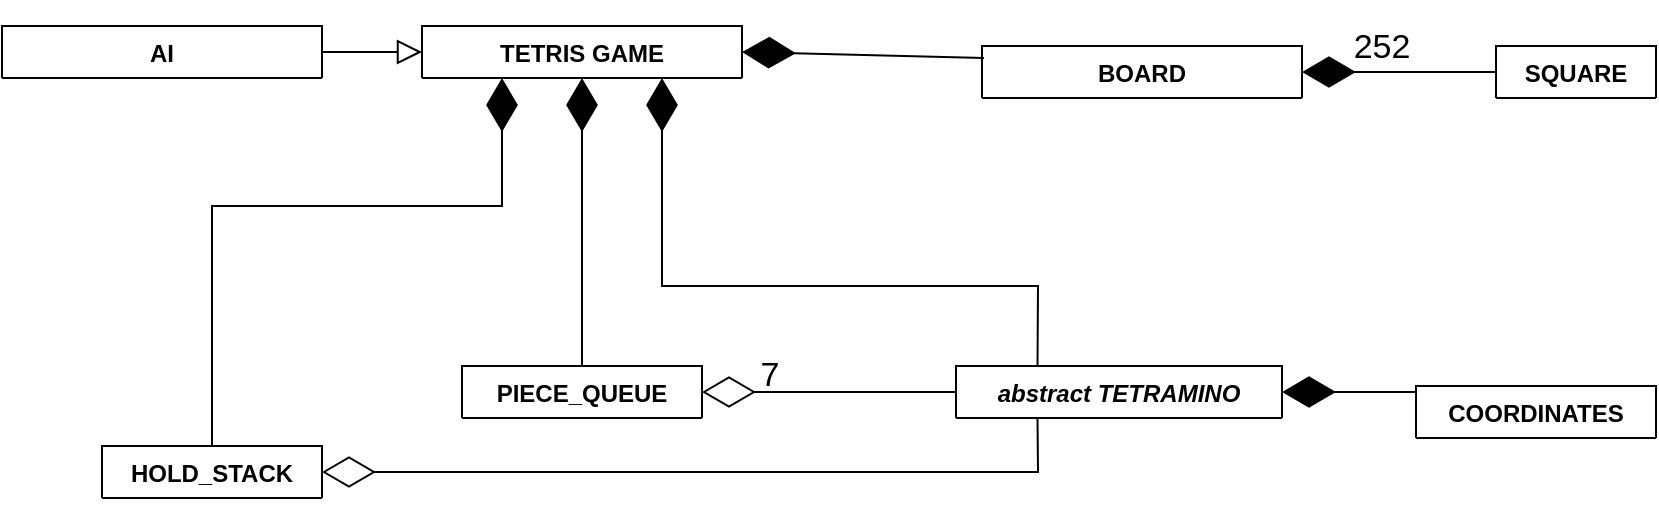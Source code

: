 <mxfile version="17.4.1" type="github">
  <diagram id="C5RBs43oDa-KdzZeNtuy" name="Page-1">
    <mxGraphModel dx="1401" dy="819" grid="1" gridSize="10" guides="1" tooltips="1" connect="1" arrows="1" fold="1" page="1" pageScale="1" pageWidth="827" pageHeight="1169" math="0" shadow="0">
      <root>
        <mxCell id="WIyWlLk6GJQsqaUBKTNV-0" />
        <mxCell id="WIyWlLk6GJQsqaUBKTNV-1" parent="WIyWlLk6GJQsqaUBKTNV-0" />
        <mxCell id="zkfFHV4jXpPFQw0GAbJ--0" value="TETRIS GAME" style="swimlane;fontStyle=1;align=center;verticalAlign=top;childLayout=stackLayout;horizontal=1;startSize=26;horizontalStack=0;resizeParent=1;resizeLast=0;collapsible=1;marginBottom=0;rounded=0;shadow=0;strokeWidth=1;" parent="WIyWlLk6GJQsqaUBKTNV-1" vertex="1" collapsed="1">
          <mxGeometry x="210" y="20" width="160" height="26" as="geometry">
            <mxRectangle x="210" y="20" width="270" height="476" as="alternateBounds" />
          </mxGeometry>
        </mxCell>
        <mxCell id="xHRKsY13K5-xNmJ_5paU-48" value="- linesCleared: int" style="text;align=left;verticalAlign=top;spacingLeft=4;spacingRight=4;overflow=hidden;rotatable=0;points=[[0,0.5],[1,0.5]];portConstraint=eastwest;rounded=0;shadow=0;html=0;" vertex="1" parent="zkfFHV4jXpPFQw0GAbJ--0">
          <mxGeometry y="26" width="270" height="26" as="geometry" />
        </mxCell>
        <mxCell id="xHRKsY13K5-xNmJ_5paU-50" value="- score: int" style="text;align=left;verticalAlign=top;spacingLeft=4;spacingRight=4;overflow=hidden;rotatable=0;points=[[0,0.5],[1,0.5]];portConstraint=eastwest;rounded=0;shadow=0;html=0;" vertex="1" parent="zkfFHV4jXpPFQw0GAbJ--0">
          <mxGeometry y="52" width="270" height="26" as="geometry" />
        </mxCell>
        <mxCell id="xHRKsY13K5-xNmJ_5paU-51" value="- level: int" style="text;align=left;verticalAlign=top;spacingLeft=4;spacingRight=4;overflow=hidden;rotatable=0;points=[[0,0.5],[1,0.5]];portConstraint=eastwest;rounded=0;shadow=0;html=0;" vertex="1" parent="zkfFHV4jXpPFQw0GAbJ--0">
          <mxGeometry y="78" width="270" height="26" as="geometry" />
        </mxCell>
        <mxCell id="xHRKsY13K5-xNmJ_5paU-53" value="- pointMapping: Dictionary&lt;int, int&gt;" style="text;align=left;verticalAlign=top;spacingLeft=4;spacingRight=4;overflow=hidden;rotatable=0;points=[[0,0.5],[1,0.5]];portConstraint=eastwest;rounded=0;shadow=0;html=0;" vertex="1" parent="zkfFHV4jXpPFQw0GAbJ--0">
          <mxGeometry y="104" width="270" height="26" as="geometry" />
        </mxCell>
        <mxCell id="xHRKsY13K5-xNmJ_5paU-54" value="- canHold: bool" style="text;align=left;verticalAlign=top;spacingLeft=4;spacingRight=4;overflow=hidden;rotatable=0;points=[[0,0.5],[1,0.5]];portConstraint=eastwest;rounded=0;shadow=0;html=0;" vertex="1" parent="zkfFHV4jXpPFQw0GAbJ--0">
          <mxGeometry y="130" width="270" height="26" as="geometry" />
        </mxCell>
        <mxCell id="xHRKsY13K5-xNmJ_5paU-55" value="- isLost: bool" style="text;align=left;verticalAlign=top;spacingLeft=4;spacingRight=4;overflow=hidden;rotatable=0;points=[[0,0.5],[1,0.5]];portConstraint=eastwest;rounded=0;shadow=0;html=0;" vertex="1" parent="zkfFHV4jXpPFQw0GAbJ--0">
          <mxGeometry y="156" width="270" height="26" as="geometry" />
        </mxCell>
        <mxCell id="zkfFHV4jXpPFQw0GAbJ--4" value="" style="line;html=1;strokeWidth=1;align=left;verticalAlign=middle;spacingTop=-1;spacingLeft=3;spacingRight=3;rotatable=0;labelPosition=right;points=[];portConstraint=eastwest;" parent="zkfFHV4jXpPFQw0GAbJ--0" vertex="1">
          <mxGeometry y="182" width="270" height="8" as="geometry" />
        </mxCell>
        <mxCell id="xHRKsY13K5-xNmJ_5paU-56" value="+ CheckValidMove(Coordinates[] previous): bool" style="text;align=left;verticalAlign=top;spacingLeft=4;spacingRight=4;overflow=hidden;rotatable=0;points=[[0,0.5],[1,0.5]];portConstraint=eastwest;rounded=0;shadow=0;html=0;" vertex="1" parent="zkfFHV4jXpPFQw0GAbJ--0">
          <mxGeometry y="190" width="270" height="26" as="geometry" />
        </mxCell>
        <mxCell id="xHRKsY13K5-xNmJ_5paU-58" value="+ DropPiece(): int" style="text;align=left;verticalAlign=top;spacingLeft=4;spacingRight=4;overflow=hidden;rotatable=0;points=[[0,0.5],[1,0.5]];portConstraint=eastwest;rounded=0;shadow=0;html=0;" vertex="1" parent="zkfFHV4jXpPFQw0GAbJ--0">
          <mxGeometry y="216" width="270" height="26" as="geometry" />
        </mxCell>
        <mxCell id="xHRKsY13K5-xNmJ_5paU-57" value="+ RotatePiece(): void" style="text;align=left;verticalAlign=top;spacingLeft=4;spacingRight=4;overflow=hidden;rotatable=0;points=[[0,0.5],[1,0.5]];portConstraint=eastwest;rounded=0;shadow=0;html=0;" vertex="1" parent="zkfFHV4jXpPFQw0GAbJ--0">
          <mxGeometry y="242" width="270" height="26" as="geometry" />
        </mxCell>
        <mxCell id="xHRKsY13K5-xNmJ_5paU-61" value="+ ShiftDown(): bool" style="text;align=left;verticalAlign=top;spacingLeft=4;spacingRight=4;overflow=hidden;rotatable=0;points=[[0,0.5],[1,0.5]];portConstraint=eastwest;rounded=0;shadow=0;html=0;" vertex="1" parent="zkfFHV4jXpPFQw0GAbJ--0">
          <mxGeometry y="268" width="270" height="26" as="geometry" />
        </mxCell>
        <mxCell id="xHRKsY13K5-xNmJ_5paU-62" value="+ ShiftUp(int rows): void" style="text;align=left;verticalAlign=top;spacingLeft=4;spacingRight=4;overflow=hidden;rotatable=0;points=[[0,0.5],[1,0.5]];portConstraint=eastwest;rounded=0;shadow=0;html=0;" vertex="1" parent="zkfFHV4jXpPFQw0GAbJ--0">
          <mxGeometry y="294" width="270" height="26" as="geometry" />
        </mxCell>
        <mxCell id="xHRKsY13K5-xNmJ_5paU-60" value="+ ShiftLeft(): bool" style="text;align=left;verticalAlign=top;spacingLeft=4;spacingRight=4;overflow=hidden;rotatable=0;points=[[0,0.5],[1,0.5]];portConstraint=eastwest;rounded=0;shadow=0;html=0;" vertex="1" parent="zkfFHV4jXpPFQw0GAbJ--0">
          <mxGeometry y="320" width="270" height="26" as="geometry" />
        </mxCell>
        <mxCell id="xHRKsY13K5-xNmJ_5paU-63" value="+ ShiftRight(): bool " style="text;align=left;verticalAlign=top;spacingLeft=4;spacingRight=4;overflow=hidden;rotatable=0;points=[[0,0.5],[1,0.5]];portConstraint=eastwest;rounded=0;shadow=0;html=0;" vertex="1" parent="zkfFHV4jXpPFQw0GAbJ--0">
          <mxGeometry y="346" width="270" height="26" as="geometry" />
        </mxCell>
        <mxCell id="xHRKsY13K5-xNmJ_5paU-59" value="+ HoldPiece(): void" style="text;align=left;verticalAlign=top;spacingLeft=4;spacingRight=4;overflow=hidden;rotatable=0;points=[[0,0.5],[1,0.5]];portConstraint=eastwest;rounded=0;shadow=0;html=0;" vertex="1" parent="zkfFHV4jXpPFQw0GAbJ--0">
          <mxGeometry y="372" width="270" height="26" as="geometry" />
        </mxCell>
        <mxCell id="xHRKsY13K5-xNmJ_5paU-66" value="+StartNextMove(): void" style="text;align=left;verticalAlign=top;spacingLeft=4;spacingRight=4;overflow=hidden;rotatable=0;points=[[0,0.5],[1,0.5]];portConstraint=eastwest;rounded=0;shadow=0;html=0;" vertex="1" parent="zkfFHV4jXpPFQw0GAbJ--0">
          <mxGeometry y="398" width="270" height="26" as="geometry" />
        </mxCell>
        <mxCell id="xHRKsY13K5-xNmJ_5paU-64" value="- AddRandomPieceToQueue(): Tetramino" style="text;align=left;verticalAlign=top;spacingLeft=4;spacingRight=4;overflow=hidden;rotatable=0;points=[[0,0.5],[1,0.5]];portConstraint=eastwest;rounded=0;shadow=0;html=0;" vertex="1" parent="zkfFHV4jXpPFQw0GAbJ--0">
          <mxGeometry y="424" width="270" height="26" as="geometry" />
        </mxCell>
        <mxCell id="xHRKsY13K5-xNmJ_5paU-65" value="- CheckEndMove(Coordinates[] piece): bool" style="text;align=left;verticalAlign=top;spacingLeft=4;spacingRight=4;overflow=hidden;rotatable=0;points=[[0,0.5],[1,0.5]];portConstraint=eastwest;rounded=0;shadow=0;html=0;" vertex="1" parent="zkfFHV4jXpPFQw0GAbJ--0">
          <mxGeometry y="450" width="270" height="26" as="geometry" />
        </mxCell>
        <mxCell id="zkfFHV4jXpPFQw0GAbJ--6" value="AI" style="swimlane;fontStyle=1;align=center;verticalAlign=top;childLayout=stackLayout;horizontal=1;startSize=26;horizontalStack=0;resizeParent=1;resizeLast=0;collapsible=1;marginBottom=0;rounded=0;shadow=0;strokeWidth=1;" parent="WIyWlLk6GJQsqaUBKTNV-1" vertex="1" collapsed="1">
          <mxGeometry y="20" width="160" height="26" as="geometry">
            <mxRectangle y="20" width="180" height="250" as="alternateBounds" />
          </mxGeometry>
        </mxCell>
        <mxCell id="zkfFHV4jXpPFQw0GAbJ--8" value="- bumpinessWeight: double&#xa;" style="text;align=left;verticalAlign=top;spacingLeft=4;spacingRight=4;overflow=hidden;rotatable=0;points=[[0,0.5],[1,0.5]];portConstraint=eastwest;rounded=0;shadow=0;html=0;" parent="zkfFHV4jXpPFQw0GAbJ--6" vertex="1">
          <mxGeometry y="26" width="180" height="26" as="geometry" />
        </mxCell>
        <mxCell id="zkfFHV4jXpPFQw0GAbJ--11" value="- heightWeight: double&#xa;" style="text;align=left;verticalAlign=top;spacingLeft=4;spacingRight=4;overflow=hidden;rotatable=0;points=[[0,0.5],[1,0.5]];portConstraint=eastwest;" parent="zkfFHV4jXpPFQw0GAbJ--6" vertex="1">
          <mxGeometry y="52" width="180" height="26" as="geometry" />
        </mxCell>
        <mxCell id="xHRKsY13K5-xNmJ_5paU-29" value="- holeWeight: double" style="text;align=left;verticalAlign=top;spacingLeft=4;spacingRight=4;overflow=hidden;rotatable=0;points=[[0,0.5],[1,0.5]];portConstraint=eastwest;" vertex="1" parent="zkfFHV4jXpPFQw0GAbJ--6">
          <mxGeometry y="78" width="180" height="26" as="geometry" />
        </mxCell>
        <mxCell id="xHRKsY13K5-xNmJ_5paU-30" value="- linesWeight: double&#xa;" style="text;align=left;verticalAlign=top;spacingLeft=4;spacingRight=4;overflow=hidden;rotatable=0;points=[[0,0.5],[1,0.5]];portConstraint=eastwest;" vertex="1" parent="zkfFHV4jXpPFQw0GAbJ--6">
          <mxGeometry y="104" width="180" height="26" as="geometry" />
        </mxCell>
        <mxCell id="zkfFHV4jXpPFQw0GAbJ--9" value="" style="line;html=1;strokeWidth=1;align=left;verticalAlign=middle;spacingTop=-1;spacingLeft=3;spacingRight=3;rotatable=0;labelPosition=right;points=[];portConstraint=eastwest;" parent="zkfFHV4jXpPFQw0GAbJ--6" vertex="1">
          <mxGeometry y="130" width="180" height="10" as="geometry" />
        </mxCell>
        <mxCell id="xHRKsY13K5-xNmJ_5paU-31" value="- AIDrop(): int" style="text;align=left;verticalAlign=top;spacingLeft=4;spacingRight=4;overflow=hidden;rotatable=0;points=[[0,0.5],[1,0.5]];portConstraint=eastwest;" vertex="1" parent="zkfFHV4jXpPFQw0GAbJ--6">
          <mxGeometry y="140" width="180" height="26" as="geometry" />
        </mxCell>
        <mxCell id="xHRKsY13K5-xNmJ_5paU-32" value="- AIDown(): bool" style="text;align=left;verticalAlign=top;spacingLeft=4;spacingRight=4;overflow=hidden;rotatable=0;points=[[0,0.5],[1,0.5]];portConstraint=eastwest;" vertex="1" parent="zkfFHV4jXpPFQw0GAbJ--6">
          <mxGeometry y="166" width="180" height="26" as="geometry" />
        </mxCell>
        <mxCell id="xHRKsY13K5-xNmJ_5paU-34" value="- ComputeMoveScore(): double" style="text;align=left;verticalAlign=top;spacingLeft=4;spacingRight=4;overflow=hidden;rotatable=0;points=[[0,0.5],[1,0.5]];portConstraint=eastwest;" vertex="1" parent="zkfFHV4jXpPFQw0GAbJ--6">
          <mxGeometry y="192" width="180" height="26" as="geometry" />
        </mxCell>
        <mxCell id="xHRKsY13K5-xNmJ_5paU-33" value="+ ComputeMove(): void" style="text;align=left;verticalAlign=top;spacingLeft=4;spacingRight=4;overflow=hidden;rotatable=0;points=[[0,0.5],[1,0.5]];portConstraint=eastwest;" vertex="1" parent="zkfFHV4jXpPFQw0GAbJ--6">
          <mxGeometry y="218" width="180" height="26" as="geometry" />
        </mxCell>
        <mxCell id="zkfFHV4jXpPFQw0GAbJ--12" value="" style="endArrow=block;endSize=10;endFill=0;shadow=0;strokeWidth=1;rounded=0;edgeStyle=elbowEdgeStyle;elbow=vertical;" parent="WIyWlLk6GJQsqaUBKTNV-1" source="zkfFHV4jXpPFQw0GAbJ--6" target="zkfFHV4jXpPFQw0GAbJ--0" edge="1">
          <mxGeometry width="160" relative="1" as="geometry">
            <mxPoint x="200" y="203" as="sourcePoint" />
            <mxPoint x="200" y="203" as="targetPoint" />
          </mxGeometry>
        </mxCell>
        <mxCell id="zkfFHV4jXpPFQw0GAbJ--17" value="BOARD" style="swimlane;fontStyle=1;align=center;verticalAlign=top;childLayout=stackLayout;horizontal=1;startSize=26;horizontalStack=0;resizeParent=1;resizeLast=0;collapsible=1;marginBottom=0;rounded=0;shadow=0;strokeWidth=1;" parent="WIyWlLk6GJQsqaUBKTNV-1" vertex="1" collapsed="1">
          <mxGeometry x="490" y="30" width="160" height="26" as="geometry">
            <mxRectangle x="570" y="30" width="230" height="320" as="alternateBounds" />
          </mxGeometry>
        </mxCell>
        <mxCell id="zkfFHV4jXpPFQw0GAbJ--18" value="- WIDTH: const int" style="text;align=left;verticalAlign=top;spacingLeft=4;spacingRight=4;overflow=hidden;rotatable=0;points=[[0,0.5],[1,0.5]];portConstraint=eastwest;" parent="zkfFHV4jXpPFQw0GAbJ--17" vertex="1">
          <mxGeometry y="26" width="230" height="26" as="geometry" />
        </mxCell>
        <mxCell id="zkfFHV4jXpPFQw0GAbJ--19" value="- HEIGHT: const int" style="text;align=left;verticalAlign=top;spacingLeft=4;spacingRight=4;overflow=hidden;rotatable=0;points=[[0,0.5],[1,0.5]];portConstraint=eastwest;rounded=0;shadow=0;html=0;" parent="zkfFHV4jXpPFQw0GAbJ--17" vertex="1">
          <mxGeometry y="52" width="230" height="26" as="geometry" />
        </mxCell>
        <mxCell id="xHRKsY13K5-xNmJ_5paU-68" value="- board: Square[,]" style="text;align=left;verticalAlign=top;spacingLeft=4;spacingRight=4;overflow=hidden;rotatable=0;points=[[0,0.5],[1,0.5]];portConstraint=eastwest;rounded=0;shadow=0;html=0;" vertex="1" parent="zkfFHV4jXpPFQw0GAbJ--17">
          <mxGeometry y="78" width="230" height="26" as="geometry" />
        </mxCell>
        <mxCell id="xHRKsY13K5-xNmJ_5paU-67" value="- UIBoard: Square[]" style="text;align=left;verticalAlign=top;spacingLeft=4;spacingRight=4;overflow=hidden;rotatable=0;points=[[0,0.5],[1,0.5]];portConstraint=eastwest;rounded=0;shadow=0;html=0;" vertex="1" parent="zkfFHV4jXpPFQw0GAbJ--17">
          <mxGeometry y="104" width="230" height="26" as="geometry" />
        </mxCell>
        <mxCell id="zkfFHV4jXpPFQw0GAbJ--23" value="" style="line;html=1;strokeWidth=1;align=left;verticalAlign=middle;spacingTop=-1;spacingLeft=3;spacingRight=3;rotatable=0;labelPosition=right;points=[];portConstraint=eastwest;" parent="zkfFHV4jXpPFQw0GAbJ--17" vertex="1">
          <mxGeometry y="130" width="230" height="8" as="geometry" />
        </mxCell>
        <mxCell id="zkfFHV4jXpPFQw0GAbJ--22" value="+ DeletePiece(Coordinates[] piece): void" style="text;align=left;verticalAlign=top;spacingLeft=4;spacingRight=4;overflow=hidden;rotatable=0;points=[[0,0.5],[1,0.5]];portConstraint=eastwest;rounded=0;shadow=0;html=0;" parent="zkfFHV4jXpPFQw0GAbJ--17" vertex="1">
          <mxGeometry y="138" width="230" height="26" as="geometry" />
        </mxCell>
        <mxCell id="xHRKsY13K5-xNmJ_5paU-70" value="+ CheckWin(): bool" style="text;align=left;verticalAlign=top;spacingLeft=4;spacingRight=4;overflow=hidden;rotatable=0;points=[[0,0.5],[1,0.5]];portConstraint=eastwest;rounded=0;shadow=0;html=0;" vertex="1" parent="zkfFHV4jXpPFQw0GAbJ--17">
          <mxGeometry y="164" width="230" height="26" as="geometry" />
        </mxCell>
        <mxCell id="xHRKsY13K5-xNmJ_5paU-69" value="+ ClearRow(): void" style="text;align=left;verticalAlign=top;spacingLeft=4;spacingRight=4;overflow=hidden;rotatable=0;points=[[0,0.5],[1,0.5]];portConstraint=eastwest;rounded=0;shadow=0;html=0;" vertex="1" parent="zkfFHV4jXpPFQw0GAbJ--17">
          <mxGeometry y="190" width="230" height="26" as="geometry" />
        </mxCell>
        <mxCell id="zkfFHV4jXpPFQw0GAbJ--24" value="+ CheckFullRows(): int" style="text;align=left;verticalAlign=top;spacingLeft=4;spacingRight=4;overflow=hidden;rotatable=0;points=[[0,0.5],[1,0.5]];portConstraint=eastwest;" parent="zkfFHV4jXpPFQw0GAbJ--17" vertex="1">
          <mxGeometry y="216" width="230" height="26" as="geometry" />
        </mxCell>
        <mxCell id="xHRKsY13K5-xNmJ_5paU-72" value="+ TotalHeight(): int" style="text;align=left;verticalAlign=top;spacingLeft=4;spacingRight=4;overflow=hidden;rotatable=0;points=[[0,0.5],[1,0.5]];portConstraint=eastwest;rounded=0;shadow=0;html=0;" vertex="1" parent="zkfFHV4jXpPFQw0GAbJ--17">
          <mxGeometry y="242" width="230" height="26" as="geometry" />
        </mxCell>
        <mxCell id="xHRKsY13K5-xNmJ_5paU-73" value="+ Bumpiness(): int" style="text;align=left;verticalAlign=top;spacingLeft=4;spacingRight=4;overflow=hidden;rotatable=0;points=[[0,0.5],[1,0.5]];portConstraint=eastwest;rounded=0;shadow=0;html=0;" vertex="1" parent="zkfFHV4jXpPFQw0GAbJ--17">
          <mxGeometry y="268" width="230" height="26" as="geometry" />
        </mxCell>
        <mxCell id="xHRKsY13K5-xNmJ_5paU-71" value="+ CountHoles(): int" style="text;align=left;verticalAlign=top;spacingLeft=4;spacingRight=4;overflow=hidden;rotatable=0;points=[[0,0.5],[1,0.5]];portConstraint=eastwest;rounded=0;shadow=0;html=0;" vertex="1" parent="zkfFHV4jXpPFQw0GAbJ--17">
          <mxGeometry y="294" width="230" height="26" as="geometry" />
        </mxCell>
        <mxCell id="xHRKsY13K5-xNmJ_5paU-1" value="" style="endArrow=diamondThin;endFill=1;endSize=24;html=1;rounded=0;entryX=1;entryY=0.5;entryDx=0;entryDy=0;exitX=0.006;exitY=0.231;exitDx=0;exitDy=0;exitPerimeter=0;" edge="1" parent="WIyWlLk6GJQsqaUBKTNV-1" source="zkfFHV4jXpPFQw0GAbJ--18" target="xHRKsY13K5-xNmJ_5paU-48">
          <mxGeometry width="160" relative="1" as="geometry">
            <mxPoint x="410" y="90" as="sourcePoint" />
            <mxPoint x="370" y="52" as="targetPoint" />
          </mxGeometry>
        </mxCell>
        <mxCell id="xHRKsY13K5-xNmJ_5paU-3" value="SQUARE" style="swimlane;fontStyle=1;align=center;verticalAlign=top;childLayout=stackLayout;horizontal=1;startSize=26;horizontalStack=0;resizeParent=1;resizeParentMax=0;resizeLast=0;collapsible=1;marginBottom=0;" vertex="1" collapsed="1" parent="WIyWlLk6GJQsqaUBKTNV-1">
          <mxGeometry x="747" y="30" width="80" height="26" as="geometry">
            <mxRectangle x="890" y="30" width="160" height="78" as="alternateBounds" />
          </mxGeometry>
        </mxCell>
        <mxCell id="xHRKsY13K5-xNmJ_5paU-4" value="- position: int" style="text;strokeColor=none;fillColor=none;align=left;verticalAlign=top;spacingLeft=4;spacingRight=4;overflow=hidden;rotatable=0;points=[[0,0.5],[1,0.5]];portConstraint=eastwest;" vertex="1" parent="xHRKsY13K5-xNmJ_5paU-3">
          <mxGeometry y="26" width="160" height="26" as="geometry" />
        </mxCell>
        <mxCell id="xHRKsY13K5-xNmJ_5paU-44" value="- type: int" style="text;strokeColor=none;fillColor=none;align=left;verticalAlign=top;spacingLeft=4;spacingRight=4;overflow=hidden;rotatable=0;points=[[0,0.5],[1,0.5]];portConstraint=eastwest;" vertex="1" parent="xHRKsY13K5-xNmJ_5paU-3">
          <mxGeometry y="52" width="160" height="26" as="geometry" />
        </mxCell>
        <mxCell id="xHRKsY13K5-xNmJ_5paU-7" value="" style="endArrow=diamondThin;endFill=1;endSize=24;html=1;rounded=0;exitX=0;exitY=0.5;exitDx=0;exitDy=0;entryX=1;entryY=0.5;entryDx=0;entryDy=0;" edge="1" parent="WIyWlLk6GJQsqaUBKTNV-1" source="xHRKsY13K5-xNmJ_5paU-4" target="zkfFHV4jXpPFQw0GAbJ--18">
          <mxGeometry width="160" relative="1" as="geometry">
            <mxPoint x="410" y="240" as="sourcePoint" />
            <mxPoint x="570" y="240" as="targetPoint" />
          </mxGeometry>
        </mxCell>
        <mxCell id="xHRKsY13K5-xNmJ_5paU-8" value="HOLD_STACK" style="swimlane;fontStyle=1;align=center;verticalAlign=top;childLayout=stackLayout;horizontal=1;startSize=26;horizontalStack=0;resizeParent=1;resizeParentMax=0;resizeLast=0;collapsible=1;marginBottom=0;" vertex="1" collapsed="1" parent="WIyWlLk6GJQsqaUBKTNV-1">
          <mxGeometry x="50" y="230" width="110" height="26" as="geometry">
            <mxRectangle y="800" width="160" height="190" as="alternateBounds" />
          </mxGeometry>
        </mxCell>
        <mxCell id="xHRKsY13K5-xNmJ_5paU-9" value="- depth: int" style="text;strokeColor=none;fillColor=none;align=left;verticalAlign=top;spacingLeft=4;spacingRight=4;overflow=hidden;rotatable=0;points=[[0,0.5],[1,0.5]];portConstraint=eastwest;" vertex="1" parent="xHRKsY13K5-xNmJ_5paU-8">
          <mxGeometry y="26" width="160" height="26" as="geometry" />
        </mxCell>
        <mxCell id="xHRKsY13K5-xNmJ_5paU-35" value="- isFull: bool" style="text;align=left;verticalAlign=top;spacingLeft=4;spacingRight=4;overflow=hidden;rotatable=0;points=[[0,0.5],[1,0.5]];portConstraint=eastwest;" vertex="1" parent="xHRKsY13K5-xNmJ_5paU-8">
          <mxGeometry y="52" width="160" height="26" as="geometry" />
        </mxCell>
        <mxCell id="xHRKsY13K5-xNmJ_5paU-39" value="- top: int" style="text;align=left;verticalAlign=top;spacingLeft=4;spacingRight=4;overflow=hidden;rotatable=0;points=[[0,0.5],[1,0.5]];portConstraint=eastwest;" vertex="1" parent="xHRKsY13K5-xNmJ_5paU-8">
          <mxGeometry y="78" width="160" height="26" as="geometry" />
        </mxCell>
        <mxCell id="xHRKsY13K5-xNmJ_5paU-37" value="- objects: T" style="text;align=left;verticalAlign=top;spacingLeft=4;spacingRight=4;overflow=hidden;rotatable=0;points=[[0,0.5],[1,0.5]];portConstraint=eastwest;" vertex="1" parent="xHRKsY13K5-xNmJ_5paU-8">
          <mxGeometry y="104" width="160" height="26" as="geometry" />
        </mxCell>
        <mxCell id="xHRKsY13K5-xNmJ_5paU-10" value="" style="line;strokeWidth=1;fillColor=none;align=left;verticalAlign=middle;spacingTop=-1;spacingLeft=3;spacingRight=3;rotatable=0;labelPosition=right;points=[];portConstraint=eastwest;" vertex="1" parent="xHRKsY13K5-xNmJ_5paU-8">
          <mxGeometry y="130" width="160" height="8" as="geometry" />
        </mxCell>
        <mxCell id="xHRKsY13K5-xNmJ_5paU-36" value="+ Push(T element): void" style="text;align=left;verticalAlign=top;spacingLeft=4;spacingRight=4;overflow=hidden;rotatable=0;points=[[0,0.5],[1,0.5]];portConstraint=eastwest;" vertex="1" parent="xHRKsY13K5-xNmJ_5paU-8">
          <mxGeometry y="138" width="160" height="26" as="geometry" />
        </mxCell>
        <mxCell id="xHRKsY13K5-xNmJ_5paU-11" value="+ Pop(): T" style="text;strokeColor=none;fillColor=none;align=left;verticalAlign=top;spacingLeft=4;spacingRight=4;overflow=hidden;rotatable=0;points=[[0,0.5],[1,0.5]];portConstraint=eastwest;" vertex="1" parent="xHRKsY13K5-xNmJ_5paU-8">
          <mxGeometry y="164" width="160" height="26" as="geometry" />
        </mxCell>
        <mxCell id="xHRKsY13K5-xNmJ_5paU-12" value="PIECE_QUEUE" style="swimlane;fontStyle=1;align=center;verticalAlign=top;childLayout=stackLayout;horizontal=1;startSize=26;horizontalStack=0;resizeParent=1;resizeParentMax=0;resizeLast=0;collapsible=1;marginBottom=0;" vertex="1" collapsed="1" parent="WIyWlLk6GJQsqaUBKTNV-1">
          <mxGeometry x="230" y="190" width="120" height="26" as="geometry">
            <mxRectangle x="235" y="660" width="160" height="190" as="alternateBounds" />
          </mxGeometry>
        </mxCell>
        <mxCell id="xHRKsY13K5-xNmJ_5paU-13" value="- back: int" style="text;strokeColor=none;fillColor=none;align=left;verticalAlign=top;spacingLeft=4;spacingRight=4;overflow=hidden;rotatable=0;points=[[0,0.5],[1,0.5]];portConstraint=eastwest;" vertex="1" parent="xHRKsY13K5-xNmJ_5paU-12">
          <mxGeometry y="26" width="160" height="26" as="geometry" />
        </mxCell>
        <mxCell id="xHRKsY13K5-xNmJ_5paU-40" value="- front: int" style="text;strokeColor=none;fillColor=none;align=left;verticalAlign=top;spacingLeft=4;spacingRight=4;overflow=hidden;rotatable=0;points=[[0,0.5],[1,0.5]];portConstraint=eastwest;" vertex="1" parent="xHRKsY13K5-xNmJ_5paU-12">
          <mxGeometry y="52" width="160" height="26" as="geometry" />
        </mxCell>
        <mxCell id="xHRKsY13K5-xNmJ_5paU-42" value="- isFull: bool" style="text;strokeColor=none;fillColor=none;align=left;verticalAlign=top;spacingLeft=4;spacingRight=4;overflow=hidden;rotatable=0;points=[[0,0.5],[1,0.5]];portConstraint=eastwest;" vertex="1" parent="xHRKsY13K5-xNmJ_5paU-12">
          <mxGeometry y="78" width="160" height="26" as="geometry" />
        </mxCell>
        <mxCell id="xHRKsY13K5-xNmJ_5paU-14" value="" style="line;strokeWidth=1;fillColor=none;align=left;verticalAlign=middle;spacingTop=-1;spacingLeft=3;spacingRight=3;rotatable=0;labelPosition=right;points=[];portConstraint=eastwest;" vertex="1" parent="xHRKsY13K5-xNmJ_5paU-12">
          <mxGeometry y="104" width="160" height="8" as="geometry" />
        </mxCell>
        <mxCell id="xHRKsY13K5-xNmJ_5paU-41" value="+ Dequeue(): T" style="text;strokeColor=none;fillColor=none;align=left;verticalAlign=top;spacingLeft=4;spacingRight=4;overflow=hidden;rotatable=0;points=[[0,0.5],[1,0.5]];portConstraint=eastwest;" vertex="1" parent="xHRKsY13K5-xNmJ_5paU-12">
          <mxGeometry y="112" width="160" height="26" as="geometry" />
        </mxCell>
        <mxCell id="xHRKsY13K5-xNmJ_5paU-43" value="+ Enqueue(T element): void" style="text;strokeColor=none;fillColor=none;align=left;verticalAlign=top;spacingLeft=4;spacingRight=4;overflow=hidden;rotatable=0;points=[[0,0.5],[1,0.5]];portConstraint=eastwest;" vertex="1" parent="xHRKsY13K5-xNmJ_5paU-12">
          <mxGeometry y="138" width="160" height="26" as="geometry" />
        </mxCell>
        <mxCell id="xHRKsY13K5-xNmJ_5paU-15" value="+ GetFrontPiece(): T" style="text;strokeColor=none;fillColor=none;align=left;verticalAlign=top;spacingLeft=4;spacingRight=4;overflow=hidden;rotatable=0;points=[[0,0.5],[1,0.5]];portConstraint=eastwest;" vertex="1" parent="xHRKsY13K5-xNmJ_5paU-12">
          <mxGeometry y="164" width="160" height="26" as="geometry" />
        </mxCell>
        <mxCell id="xHRKsY13K5-xNmJ_5paU-16" value="abstract TETRAMINO" style="swimlane;fontStyle=3;align=center;verticalAlign=top;childLayout=stackLayout;horizontal=1;startSize=26;horizontalStack=0;resizeParent=1;resizeParentMax=0;resizeLast=0;collapsible=1;marginBottom=0;" vertex="1" collapsed="1" parent="WIyWlLk6GJQsqaUBKTNV-1">
          <mxGeometry x="477" y="190" width="163" height="26" as="geometry">
            <mxRectangle x="470" y="660" width="170" height="268" as="alternateBounds" />
          </mxGeometry>
        </mxCell>
        <mxCell id="xHRKsY13K5-xNmJ_5paU-17" value="# Piece: Coordinates[][]" style="text;strokeColor=none;fillColor=none;align=left;verticalAlign=top;spacingLeft=4;spacingRight=4;overflow=hidden;rotatable=0;points=[[0,0.5],[1,0.5]];portConstraint=eastwest;fontStyle=2" vertex="1" parent="xHRKsY13K5-xNmJ_5paU-16">
          <mxGeometry y="26" width="170" height="26" as="geometry" />
        </mxCell>
        <mxCell id="xHRKsY13K5-xNmJ_5paU-75" value="# Deafult: Coordinates" style="text;strokeColor=none;fillColor=none;align=left;verticalAlign=top;spacingLeft=4;spacingRight=4;overflow=hidden;rotatable=0;points=[[0,0.5],[1,0.5]];portConstraint=eastwest;fontStyle=2" vertex="1" parent="xHRKsY13K5-xNmJ_5paU-16">
          <mxGeometry y="52" width="170" height="26" as="geometry" />
        </mxCell>
        <mxCell id="xHRKsY13K5-xNmJ_5paU-76" value="- currentRotation: int" style="text;strokeColor=none;fillColor=none;align=left;verticalAlign=top;spacingLeft=4;spacingRight=4;overflow=hidden;rotatable=0;points=[[0,0.5],[1,0.5]];portConstraint=eastwest;" vertex="1" parent="xHRKsY13K5-xNmJ_5paU-16">
          <mxGeometry y="78" width="170" height="26" as="geometry" />
        </mxCell>
        <mxCell id="xHRKsY13K5-xNmJ_5paU-18" value="" style="line;strokeWidth=1;fillColor=none;align=left;verticalAlign=middle;spacingTop=-1;spacingLeft=3;spacingRight=3;rotatable=0;labelPosition=right;points=[];portConstraint=eastwest;" vertex="1" parent="xHRKsY13K5-xNmJ_5paU-16">
          <mxGeometry y="104" width="170" height="8" as="geometry" />
        </mxCell>
        <mxCell id="xHRKsY13K5-xNmJ_5paU-19" value="+ Rotate(): void" style="text;strokeColor=none;fillColor=none;align=left;verticalAlign=top;spacingLeft=4;spacingRight=4;overflow=hidden;rotatable=0;points=[[0,0.5],[1,0.5]];portConstraint=eastwest;" vertex="1" parent="xHRKsY13K5-xNmJ_5paU-16">
          <mxGeometry y="112" width="170" height="26" as="geometry" />
        </mxCell>
        <mxCell id="xHRKsY13K5-xNmJ_5paU-77" value="+ ShiftDown(int rows): void" style="text;strokeColor=none;fillColor=none;align=left;verticalAlign=top;spacingLeft=4;spacingRight=4;overflow=hidden;rotatable=0;points=[[0,0.5],[1,0.5]];portConstraint=eastwest;" vertex="1" parent="xHRKsY13K5-xNmJ_5paU-16">
          <mxGeometry y="138" width="170" height="26" as="geometry" />
        </mxCell>
        <mxCell id="xHRKsY13K5-xNmJ_5paU-79" value="+ ShiftHorizontal(int cols):void" style="text;strokeColor=none;fillColor=none;align=left;verticalAlign=top;spacingLeft=4;spacingRight=4;overflow=hidden;rotatable=0;points=[[0,0.5],[1,0.5]];portConstraint=eastwest;" vertex="1" parent="xHRKsY13K5-xNmJ_5paU-16">
          <mxGeometry y="164" width="170" height="26" as="geometry" />
        </mxCell>
        <mxCell id="xHRKsY13K5-xNmJ_5paU-80" value="+ ResetCoordinates(): void" style="text;strokeColor=none;fillColor=none;align=left;verticalAlign=top;spacingLeft=4;spacingRight=4;overflow=hidden;rotatable=0;points=[[0,0.5],[1,0.5]];portConstraint=eastwest;" vertex="1" parent="xHRKsY13K5-xNmJ_5paU-16">
          <mxGeometry y="190" width="170" height="26" as="geometry" />
        </mxCell>
        <mxCell id="xHRKsY13K5-xNmJ_5paU-82" value="+ GetColour(): int" style="text;strokeColor=none;fillColor=none;align=left;verticalAlign=top;spacingLeft=4;spacingRight=4;overflow=hidden;rotatable=0;points=[[0,0.5],[1,0.5]];portConstraint=eastwest;fontStyle=2" vertex="1" parent="xHRKsY13K5-xNmJ_5paU-16">
          <mxGeometry y="216" width="170" height="26" as="geometry" />
        </mxCell>
        <mxCell id="xHRKsY13K5-xNmJ_5paU-83" value="+ GetAIMoves: int " style="text;strokeColor=none;fillColor=none;align=left;verticalAlign=top;spacingLeft=4;spacingRight=4;overflow=hidden;rotatable=0;points=[[0,0.5],[1,0.5]];portConstraint=eastwest;fontStyle=2" vertex="1" parent="xHRKsY13K5-xNmJ_5paU-16">
          <mxGeometry y="242" width="170" height="26" as="geometry" />
        </mxCell>
        <mxCell id="xHRKsY13K5-xNmJ_5paU-20" value="COORDINATES" style="swimlane;fontStyle=1;align=center;verticalAlign=top;childLayout=stackLayout;horizontal=1;startSize=26;horizontalStack=0;resizeParent=1;resizeParentMax=0;resizeLast=0;collapsible=1;marginBottom=0;" vertex="1" collapsed="1" parent="WIyWlLk6GJQsqaUBKTNV-1">
          <mxGeometry x="707" y="200" width="120" height="26" as="geometry">
            <mxRectangle x="700" y="670" width="160" height="78" as="alternateBounds" />
          </mxGeometry>
        </mxCell>
        <mxCell id="xHRKsY13K5-xNmJ_5paU-21" value="- XPos: int" style="text;strokeColor=none;fillColor=none;align=left;verticalAlign=top;spacingLeft=4;spacingRight=4;overflow=hidden;rotatable=0;points=[[0,0.5],[1,0.5]];portConstraint=eastwest;" vertex="1" parent="xHRKsY13K5-xNmJ_5paU-20">
          <mxGeometry y="26" width="160" height="26" as="geometry" />
        </mxCell>
        <mxCell id="xHRKsY13K5-xNmJ_5paU-46" value="- YPos: int" style="text;strokeColor=none;fillColor=none;align=left;verticalAlign=top;spacingLeft=4;spacingRight=4;overflow=hidden;rotatable=0;points=[[0,0.5],[1,0.5]];portConstraint=eastwest;" vertex="1" parent="xHRKsY13K5-xNmJ_5paU-20">
          <mxGeometry y="52" width="160" height="26" as="geometry" />
        </mxCell>
        <mxCell id="xHRKsY13K5-xNmJ_5paU-24" value="" style="endArrow=diamondThin;endFill=1;endSize=24;html=1;rounded=0;exitX=0;exitY=0.115;exitDx=0;exitDy=0;exitPerimeter=0;entryX=1;entryY=0.5;entryDx=0;entryDy=0;" edge="1" parent="WIyWlLk6GJQsqaUBKTNV-1" source="xHRKsY13K5-xNmJ_5paU-21" target="xHRKsY13K5-xNmJ_5paU-17">
          <mxGeometry width="160" relative="1" as="geometry">
            <mxPoint x="467" y="380" as="sourcePoint" />
            <mxPoint x="637" y="219" as="targetPoint" />
          </mxGeometry>
        </mxCell>
        <mxCell id="xHRKsY13K5-xNmJ_5paU-26" value="" style="endArrow=diamondThin;endFill=1;endSize=24;html=1;rounded=0;exitX=0.5;exitY=0;exitDx=0;exitDy=0;entryX=0.5;entryY=1;entryDx=0;entryDy=0;" edge="1" parent="WIyWlLk6GJQsqaUBKTNV-1" source="xHRKsY13K5-xNmJ_5paU-12" target="zkfFHV4jXpPFQw0GAbJ--0">
          <mxGeometry width="160" relative="1" as="geometry">
            <mxPoint x="410" y="300" as="sourcePoint" />
            <mxPoint x="570" y="300" as="targetPoint" />
          </mxGeometry>
        </mxCell>
        <mxCell id="xHRKsY13K5-xNmJ_5paU-27" value="" style="endArrow=diamondThin;endFill=0;endSize=24;html=1;rounded=0;entryX=1;entryY=0.5;entryDx=0;entryDy=0;exitX=0;exitY=0.5;exitDx=0;exitDy=0;" edge="1" parent="WIyWlLk6GJQsqaUBKTNV-1" source="xHRKsY13K5-xNmJ_5paU-17" target="xHRKsY13K5-xNmJ_5paU-13">
          <mxGeometry width="160" relative="1" as="geometry">
            <mxPoint x="417" y="150" as="sourcePoint" />
            <mxPoint x="577" y="150" as="targetPoint" />
          </mxGeometry>
        </mxCell>
        <mxCell id="xHRKsY13K5-xNmJ_5paU-28" value="" style="endArrow=diamondThin;endFill=0;endSize=24;html=1;rounded=0;entryX=1;entryY=0.5;entryDx=0;entryDy=0;exitX=0.25;exitY=1;exitDx=0;exitDy=0;" edge="1" parent="WIyWlLk6GJQsqaUBKTNV-1" source="xHRKsY13K5-xNmJ_5paU-16" target="xHRKsY13K5-xNmJ_5paU-39">
          <mxGeometry width="160" relative="1" as="geometry">
            <mxPoint x="417" y="240" as="sourcePoint" />
            <mxPoint x="577" y="240" as="targetPoint" />
            <Array as="points">
              <mxPoint x="518" y="243" />
            </Array>
          </mxGeometry>
        </mxCell>
        <mxCell id="xHRKsY13K5-xNmJ_5paU-49" value="" style="endArrow=diamondThin;endFill=1;endSize=24;html=1;rounded=0;entryX=0.75;entryY=1;entryDx=0;entryDy=0;exitX=0.25;exitY=0;exitDx=0;exitDy=0;" edge="1" parent="WIyWlLk6GJQsqaUBKTNV-1" source="xHRKsY13K5-xNmJ_5paU-16" target="zkfFHV4jXpPFQw0GAbJ--0">
          <mxGeometry width="160" relative="1" as="geometry">
            <mxPoint x="150" y="130" as="sourcePoint" />
            <mxPoint x="310" y="130" as="targetPoint" />
            <Array as="points">
              <mxPoint x="518" y="150" />
              <mxPoint x="330" y="150" />
            </Array>
          </mxGeometry>
        </mxCell>
        <mxCell id="xHRKsY13K5-xNmJ_5paU-52" value="" style="endArrow=diamondThin;endFill=1;endSize=24;html=1;rounded=0;exitX=0.5;exitY=0;exitDx=0;exitDy=0;entryX=0.25;entryY=1;entryDx=0;entryDy=0;" edge="1" parent="WIyWlLk6GJQsqaUBKTNV-1" source="xHRKsY13K5-xNmJ_5paU-8" target="zkfFHV4jXpPFQw0GAbJ--0">
          <mxGeometry width="160" relative="1" as="geometry">
            <mxPoint x="240" y="120" as="sourcePoint" />
            <mxPoint x="400" y="120" as="targetPoint" />
            <Array as="points">
              <mxPoint x="105" y="110" />
              <mxPoint x="250" y="110" />
            </Array>
          </mxGeometry>
        </mxCell>
        <mxCell id="xHRKsY13K5-xNmJ_5paU-84" value="7" style="text;html=1;strokeColor=none;fillColor=none;align=center;verticalAlign=middle;whiteSpace=wrap;rounded=0;fontSize=17;" vertex="1" parent="WIyWlLk6GJQsqaUBKTNV-1">
          <mxGeometry x="354" y="180" width="60" height="30" as="geometry" />
        </mxCell>
        <mxCell id="xHRKsY13K5-xNmJ_5paU-86" value="252" style="text;html=1;strokeColor=none;fillColor=none;align=center;verticalAlign=middle;whiteSpace=wrap;rounded=0;fontSize=17;" vertex="1" parent="WIyWlLk6GJQsqaUBKTNV-1">
          <mxGeometry x="660" y="16" width="60" height="30" as="geometry" />
        </mxCell>
      </root>
    </mxGraphModel>
  </diagram>
</mxfile>
